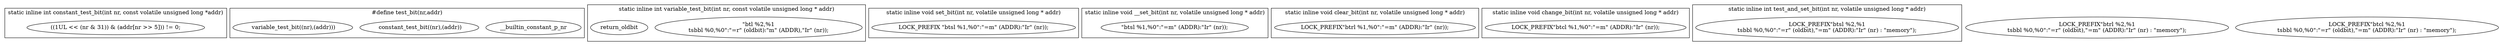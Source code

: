 digraph bitops_h{
        subgraph cluster_constant_test_bit{
                label="static inline int constant_test_bit(int nr, const volatile unsigned long *addr)";
                and[label="((1UL << (nr & 31)) & (addr[nr >> 5])) != 0;"];
        }
        
        subgraph cluster_test_bit{
                label="#define test_bit(nr,addr)";
                __builtin_constant_p_nr[label="__builtin_constant_p_nr"];
                constant_test_bit[label=" constant_test_bit((nr),(addr))"];
                variable_test_bit[label=" variable_test_bit((nr),(addr)))"];
        }

        subgraph cluster__variable_test_bit{
                label="static inline int variable_test_bit(int nr, const volatile unsigned long * addr)";
                btl[label="\"btl %2,%1\n\tsbbl %0,%0\":\"=r\" (oldbit):\"m\" (ADDR),\"Ir\" (nr));"];
                return_oldbit[label="return_oldbit"];
        }

        subgraph cluster_set_bit{
                label="static inline void set_bit(int nr, volatile unsigned long * addr)";
                btsl[label="LOCK_PREFIX \"btsl %1,%0\":\"=m\" (ADDR):\"Ir\" (nr));"];
        }

        subgraph cluster___set_bit{
                label="static inline void __set_bit(int nr, volatile unsigned long * addr)";
                btsl_[label="\"btsl %1,%0\":\"=m\" (ADDR):\"Ir\" (nr));"];
        }

        subgraph cluster_clear_bit{
                label="static inline void clear_bit(int nr, volatile unsigned long * addr)";
                btrl[label="LOCK_PREFIX\"btrl %1,%0\":\"=m\" (ADDR):\"Ir\" (nr));"];
        }

        subgraph cluster_change_bit{
                label="static inline void change_bit(int nr, volatile unsigned long * addr)";
                btcl[label="LOCK_PREFIX\"btcl %1,%0\":\"=m\" (ADDR):\"Ir\" (nr));"];
        }

        subgraph cluster_test_and_set_bit{
                label="static inline int test_and_set_bit(int nr, volatile unsigned long * addr)";
                btsl_return[label="LOCK_PREFIX\"btsl %2,%1\n\tsbbl %0,%0\":\"=r\" (oldbit),\"=m\" (ADDR):\"Ir\" (nr) : \"memory\");"];
                return_oldbit[label="return_oldbit"];
        }

        subgraph test_and_clear_bit{
                label="static inline int test_and_clear_bit(int nr, volatile unsigned long * addr)";
                btrl_sbbl[label="LOCK_PREFIX\"btrl %2,%1\n\tsbbl %0,%0\":\"=r\" (oldbit),\"=m\" (ADDR):\"Ir\" (nr) : \"memory\");"];
        }

        subgraph test_and_change_bit{
                label="static inline int test_and_change_bit(int nr, volatile unsigned long* addr)";
                btcl_sbbl[label="LOCK_PREFIX\"btcl %2,%1\n\tsbbl %0,%0\":\"=r\" (oldbit),\"=m\" (ADDR):\"Ir\" (nr) : \"memory\");"];
        }

        
}
